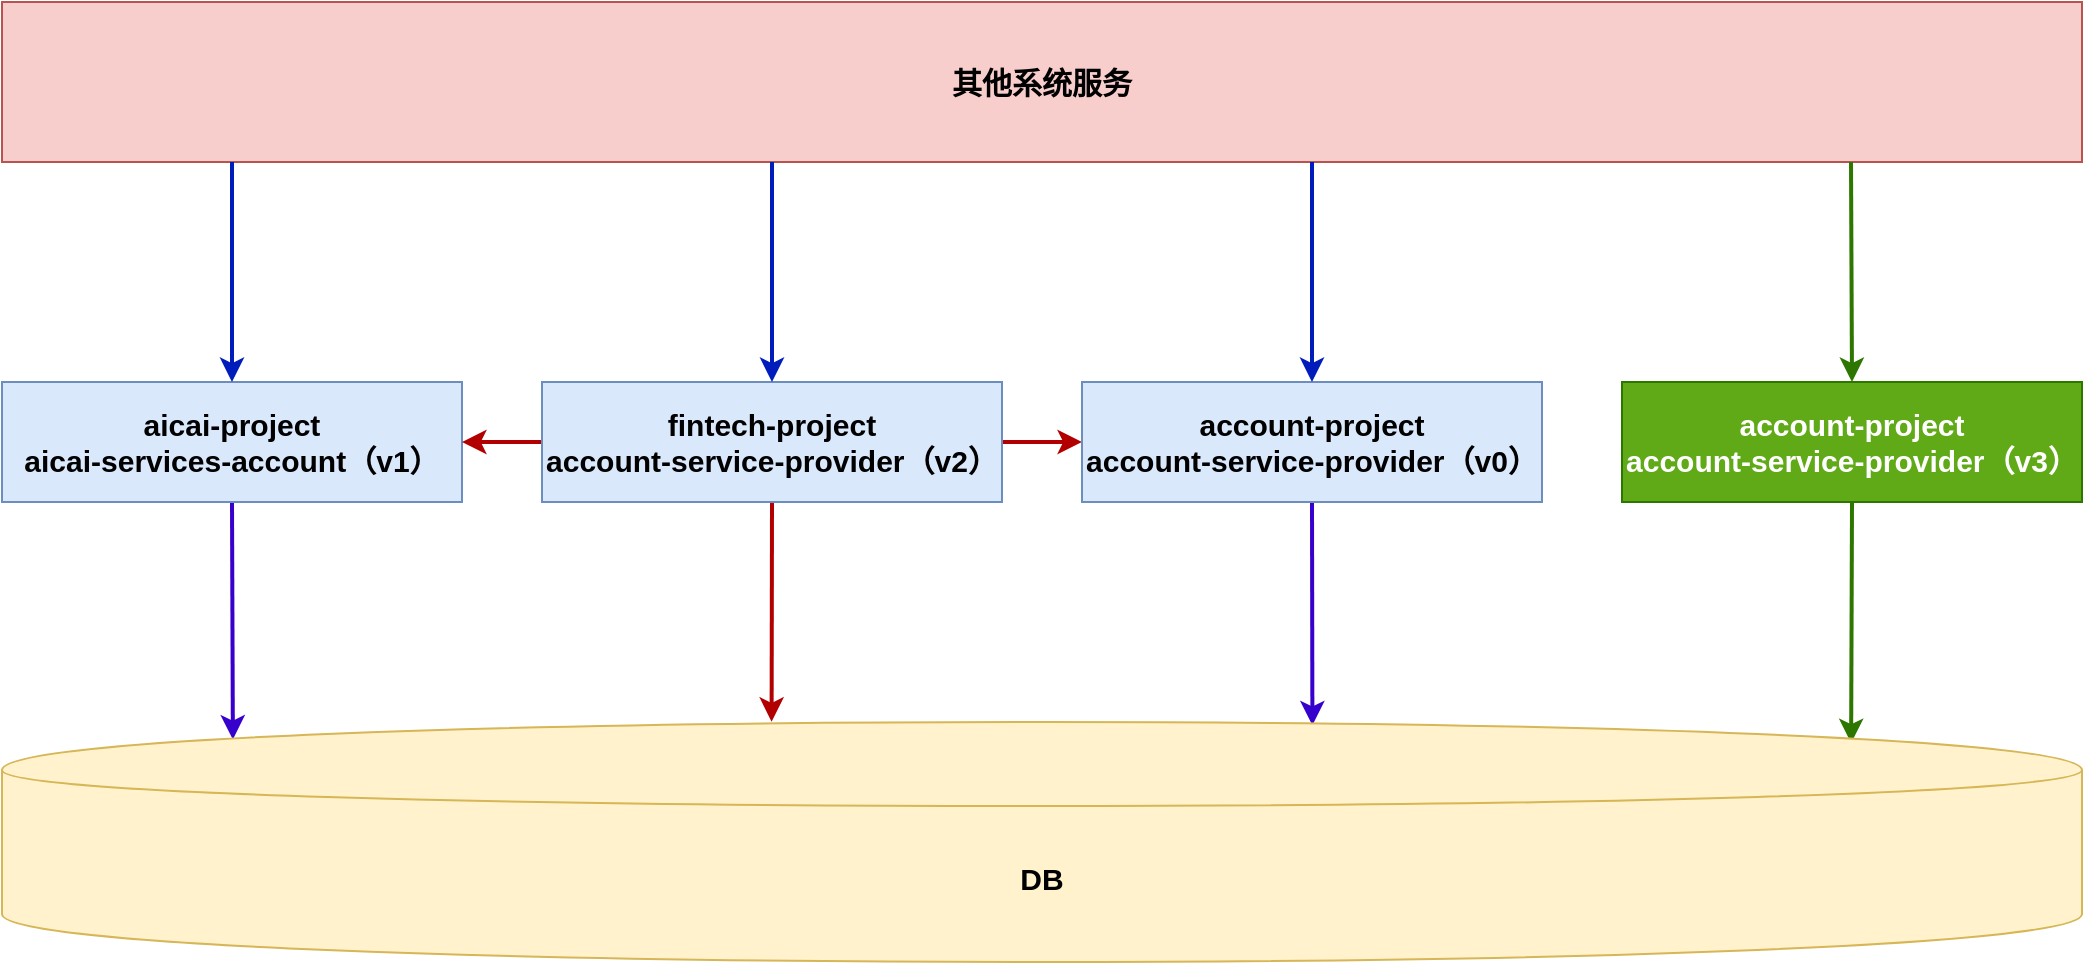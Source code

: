 <mxfile version="10.7.7" type="github"><diagram id="LiPDEM0OjHoUKpgo6XoD" name="第 1 页"><mxGraphModel dx="1640" dy="853" grid="1" gridSize="10" guides="1" tooltips="1" connect="1" arrows="1" fold="1" page="1" pageScale="1" pageWidth="1654" pageHeight="1169" math="0" shadow="0"><root><mxCell id="0"/><mxCell id="1" parent="0"/><mxCell id="MzYbnVLUSzC8YLBHpx0Z-22" style="rounded=0;orthogonalLoop=1;jettySize=auto;html=1;exitX=0.5;exitY=1;exitDx=0;exitDy=0;entryX=0.111;entryY=0.073;entryDx=0;entryDy=0;entryPerimeter=0;fontSize=15;strokeWidth=2;fillColor=#6a00ff;strokeColor=#3700CC;" edge="1" parent="1" source="MzYbnVLUSzC8YLBHpx0Z-1" target="MzYbnVLUSzC8YLBHpx0Z-6"><mxGeometry relative="1" as="geometry"/></mxCell><mxCell id="MzYbnVLUSzC8YLBHpx0Z-1" value="&lt;b style=&quot;font-size: 15px&quot;&gt;&lt;span lang=&quot;EN-US&quot; style=&quot;font-size: 15px&quot;&gt;aicai-project&lt;br&gt;aicai-services-account&lt;/span&gt;&lt;span style=&quot;font-size: 15px&quot;&gt;（&lt;/span&gt;&lt;span lang=&quot;EN-US&quot; style=&quot;font-size: 15px&quot;&gt;v1&lt;/span&gt;&lt;span style=&quot;font-size: 15px&quot;&gt;）&lt;/span&gt;&lt;/b&gt;" style="rounded=0;whiteSpace=wrap;html=1;fontSize=15;fillColor=#dae8fc;strokeColor=#6c8ebf;" vertex="1" parent="1"><mxGeometry x="140" y="290" width="230" height="60" as="geometry"/></mxCell><mxCell id="MzYbnVLUSzC8YLBHpx0Z-15" style="rounded=0;orthogonalLoop=1;jettySize=auto;html=1;exitX=1;exitY=0.5;exitDx=0;exitDy=0;entryX=0;entryY=0.5;entryDx=0;entryDy=0;fontSize=15;strokeWidth=2;strokeColor=#B20000;fillColor=#e51400;" edge="1" parent="1" source="MzYbnVLUSzC8YLBHpx0Z-2" target="MzYbnVLUSzC8YLBHpx0Z-3"><mxGeometry relative="1" as="geometry"/></mxCell><mxCell id="MzYbnVLUSzC8YLBHpx0Z-23" style="rounded=0;orthogonalLoop=1;jettySize=auto;html=1;exitX=0.5;exitY=1;exitDx=0;exitDy=0;entryX=0.37;entryY=-0.001;entryDx=0;entryDy=0;entryPerimeter=0;fontSize=15;strokeWidth=2;strokeColor=#B20000;fillColor=#e51400;" edge="1" parent="1" source="MzYbnVLUSzC8YLBHpx0Z-2" target="MzYbnVLUSzC8YLBHpx0Z-6"><mxGeometry relative="1" as="geometry"/></mxCell><mxCell id="MzYbnVLUSzC8YLBHpx0Z-26" style="edgeStyle=none;rounded=0;orthogonalLoop=1;jettySize=auto;html=1;exitX=0;exitY=0.5;exitDx=0;exitDy=0;entryX=1;entryY=0.5;entryDx=0;entryDy=0;strokeWidth=2;fontSize=15;strokeColor=#B20000;fillColor=#e51400;" edge="1" parent="1" source="MzYbnVLUSzC8YLBHpx0Z-2" target="MzYbnVLUSzC8YLBHpx0Z-1"><mxGeometry relative="1" as="geometry"/></mxCell><mxCell id="MzYbnVLUSzC8YLBHpx0Z-2" value="&lt;b style=&quot;font-size: 15px&quot;&gt;&lt;span lang=&quot;EN-US&quot; style=&quot;font-size: 15px&quot;&gt;fintech-project&lt;br&gt;account-service-provider&lt;/span&gt;&lt;span style=&quot;font-size: 15px&quot;&gt;（&lt;/span&gt;&lt;span lang=&quot;EN-US&quot; style=&quot;font-size: 15px&quot;&gt;v2&lt;/span&gt;&lt;span style=&quot;font-size: 15px&quot;&gt;）&lt;/span&gt;&lt;/b&gt;" style="rounded=0;whiteSpace=wrap;html=1;fontSize=15;fillColor=#dae8fc;strokeColor=#6c8ebf;" vertex="1" parent="1"><mxGeometry x="410" y="290" width="230" height="60" as="geometry"/></mxCell><mxCell id="MzYbnVLUSzC8YLBHpx0Z-24" style="rounded=0;orthogonalLoop=1;jettySize=auto;html=1;exitX=0.5;exitY=1;exitDx=0;exitDy=0;entryX=0.63;entryY=0.014;entryDx=0;entryDy=0;entryPerimeter=0;fontSize=15;strokeWidth=2;fillColor=#6a00ff;strokeColor=#3700CC;" edge="1" parent="1" source="MzYbnVLUSzC8YLBHpx0Z-3" target="MzYbnVLUSzC8YLBHpx0Z-6"><mxGeometry relative="1" as="geometry"/></mxCell><mxCell id="MzYbnVLUSzC8YLBHpx0Z-3" value="&lt;b style=&quot;font-size: 15px&quot;&gt;&lt;span lang=&quot;EN-US&quot; style=&quot;font-size: 15px&quot;&gt;account-project&lt;br&gt;account-service-provider&lt;/span&gt;&lt;span style=&quot;font-size: 15px&quot;&gt;（&lt;/span&gt;&lt;span lang=&quot;EN-US&quot; style=&quot;font-size: 15px&quot;&gt;v0&lt;/span&gt;&lt;span style=&quot;font-size: 15px&quot;&gt;）&lt;/span&gt;&lt;/b&gt;" style="rounded=0;whiteSpace=wrap;html=1;fontSize=15;fillColor=#dae8fc;strokeColor=#6c8ebf;" vertex="1" parent="1"><mxGeometry x="680" y="290" width="230" height="60" as="geometry"/></mxCell><mxCell id="MzYbnVLUSzC8YLBHpx0Z-25" style="rounded=0;orthogonalLoop=1;jettySize=auto;html=1;exitX=0.5;exitY=1;exitDx=0;exitDy=0;entryX=0.889;entryY=0.088;entryDx=0;entryDy=0;entryPerimeter=0;fontSize=15;strokeWidth=2;fillColor=#60a917;strokeColor=#2D7600;" edge="1" parent="1" source="MzYbnVLUSzC8YLBHpx0Z-4" target="MzYbnVLUSzC8YLBHpx0Z-6"><mxGeometry relative="1" as="geometry"/></mxCell><mxCell id="MzYbnVLUSzC8YLBHpx0Z-4" value="&lt;b style=&quot;font-size: 15px&quot;&gt;&lt;span lang=&quot;EN-US&quot; style=&quot;font-size: 15px&quot;&gt;account-project&lt;br&gt;account-service-provider&lt;/span&gt;&lt;span style=&quot;font-size: 15px&quot;&gt;（&lt;/span&gt;&lt;span lang=&quot;EN-US&quot; style=&quot;font-size: 15px&quot;&gt;v3&lt;/span&gt;&lt;span style=&quot;font-size: 15px&quot;&gt;）&lt;/span&gt;&lt;/b&gt;" style="rounded=0;whiteSpace=wrap;html=1;fontSize=15;fillColor=#60a917;strokeColor=#2D7600;fontColor=#ffffff;" vertex="1" parent="1"><mxGeometry x="950" y="290" width="230" height="60" as="geometry"/></mxCell><mxCell id="MzYbnVLUSzC8YLBHpx0Z-5" value="其他系统服务" style="rounded=0;whiteSpace=wrap;html=1;fontSize=15;fontStyle=1;fillColor=#f8cecc;strokeColor=#b85450;" vertex="1" parent="1"><mxGeometry x="140" y="100" width="1040" height="80" as="geometry"/></mxCell><mxCell id="MzYbnVLUSzC8YLBHpx0Z-6" value="DB" style="shape=cylinder;whiteSpace=wrap;html=1;boundedLbl=1;backgroundOutline=1;fontSize=15;fontStyle=1;fillColor=#fff2cc;strokeColor=#d6b656;" vertex="1" parent="1"><mxGeometry x="140" y="460" width="1040" height="120" as="geometry"/></mxCell><mxCell id="MzYbnVLUSzC8YLBHpx0Z-17" value="" style="endArrow=classic;html=1;fontSize=15;entryX=0.5;entryY=0;entryDx=0;entryDy=0;strokeWidth=2;fillColor=#0050ef;strokeColor=#001DBC;" edge="1" parent="1" target="MzYbnVLUSzC8YLBHpx0Z-1"><mxGeometry width="50" height="50" relative="1" as="geometry"><mxPoint x="255" y="180" as="sourcePoint"/><mxPoint x="290" y="210" as="targetPoint"/></mxGeometry></mxCell><mxCell id="MzYbnVLUSzC8YLBHpx0Z-18" value="" style="endArrow=classic;html=1;fontSize=15;strokeWidth=2;fillColor=#0050ef;strokeColor=#001DBC;" edge="1" parent="1" target="MzYbnVLUSzC8YLBHpx0Z-2"><mxGeometry width="50" height="50" relative="1" as="geometry"><mxPoint x="525" y="180" as="sourcePoint"/><mxPoint x="524.794" y="290.029" as="targetPoint"/></mxGeometry></mxCell><mxCell id="MzYbnVLUSzC8YLBHpx0Z-20" value="" style="endArrow=classic;html=1;fontSize=15;entryX=0.5;entryY=0;entryDx=0;entryDy=0;strokeWidth=2;fillColor=#0050ef;strokeColor=#001DBC;" edge="1" parent="1" target="MzYbnVLUSzC8YLBHpx0Z-3"><mxGeometry width="50" height="50" relative="1" as="geometry"><mxPoint x="795" y="180" as="sourcePoint"/><mxPoint x="794.893" y="290" as="targetPoint"/></mxGeometry></mxCell><mxCell id="MzYbnVLUSzC8YLBHpx0Z-21" value="" style="endArrow=classic;html=1;fontSize=15;entryX=0.5;entryY=0;entryDx=0;entryDy=0;strokeWidth=2;fillColor=#60a917;strokeColor=#2D7600;" edge="1" parent="1" target="MzYbnVLUSzC8YLBHpx0Z-4"><mxGeometry width="50" height="50" relative="1" as="geometry"><mxPoint x="1064.5" y="180" as="sourcePoint"/><mxPoint x="1064.794" y="290.529" as="targetPoint"/></mxGeometry></mxCell></root></mxGraphModel></diagram></mxfile>